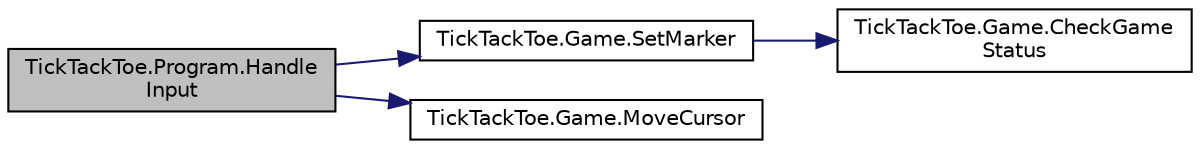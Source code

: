 digraph "TickTackToe.Program.HandleInput"
{
  edge [fontname="Helvetica",fontsize="10",labelfontname="Helvetica",labelfontsize="10"];
  node [fontname="Helvetica",fontsize="10",shape=record];
  rankdir="LR";
  Node13 [label="TickTackToe.Program.Handle\lInput",height=0.2,width=0.4,color="black", fillcolor="grey75", style="filled", fontcolor="black"];
  Node13 -> Node14 [color="midnightblue",fontsize="10",style="solid",fontname="Helvetica"];
  Node14 [label="TickTackToe.Game.SetMarker",height=0.2,width=0.4,color="black", fillcolor="white", style="filled",URL="$class_tick_tack_toe_1_1_game.html#a9508467425b21776ccdfd986e3f63993",tooltip="Places marker of the current player at current cursor position "];
  Node14 -> Node15 [color="midnightblue",fontsize="10",style="solid",fontname="Helvetica"];
  Node15 [label="TickTackToe.Game.CheckGame\lStatus",height=0.2,width=0.4,color="black", fillcolor="white", style="filled",URL="$class_tick_tack_toe_1_1_game.html#ab8d6fe94f9c46004548d0675573e7ab5",tooltip="Checks if the game is won by either player and sets the winner property if winner is found..."];
  Node13 -> Node16 [color="midnightblue",fontsize="10",style="solid",fontname="Helvetica"];
  Node16 [label="TickTackToe.Game.MoveCursor",height=0.2,width=0.4,color="black", fillcolor="white", style="filled",URL="$class_tick_tack_toe_1_1_game.html#a360617405bc51905e062d9c68da1e4e9",tooltip="Moves the cursor by increment of 1 in x / y direction "];
}
